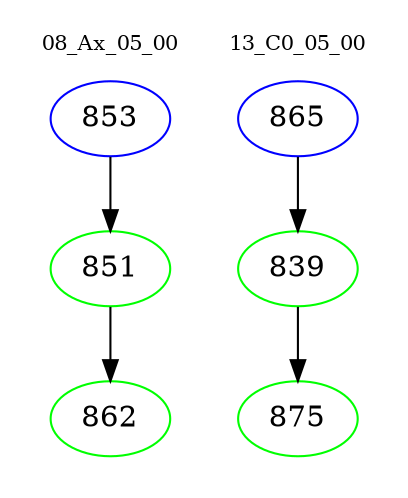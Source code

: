 digraph{
subgraph cluster_0 {
color = white
label = "08_Ax_05_00";
fontsize=10;
T0_853 [label="853", color="blue"]
T0_853 -> T0_851 [color="black"]
T0_851 [label="851", color="green"]
T0_851 -> T0_862 [color="black"]
T0_862 [label="862", color="green"]
}
subgraph cluster_1 {
color = white
label = "13_C0_05_00";
fontsize=10;
T1_865 [label="865", color="blue"]
T1_865 -> T1_839 [color="black"]
T1_839 [label="839", color="green"]
T1_839 -> T1_875 [color="black"]
T1_875 [label="875", color="green"]
}
}
